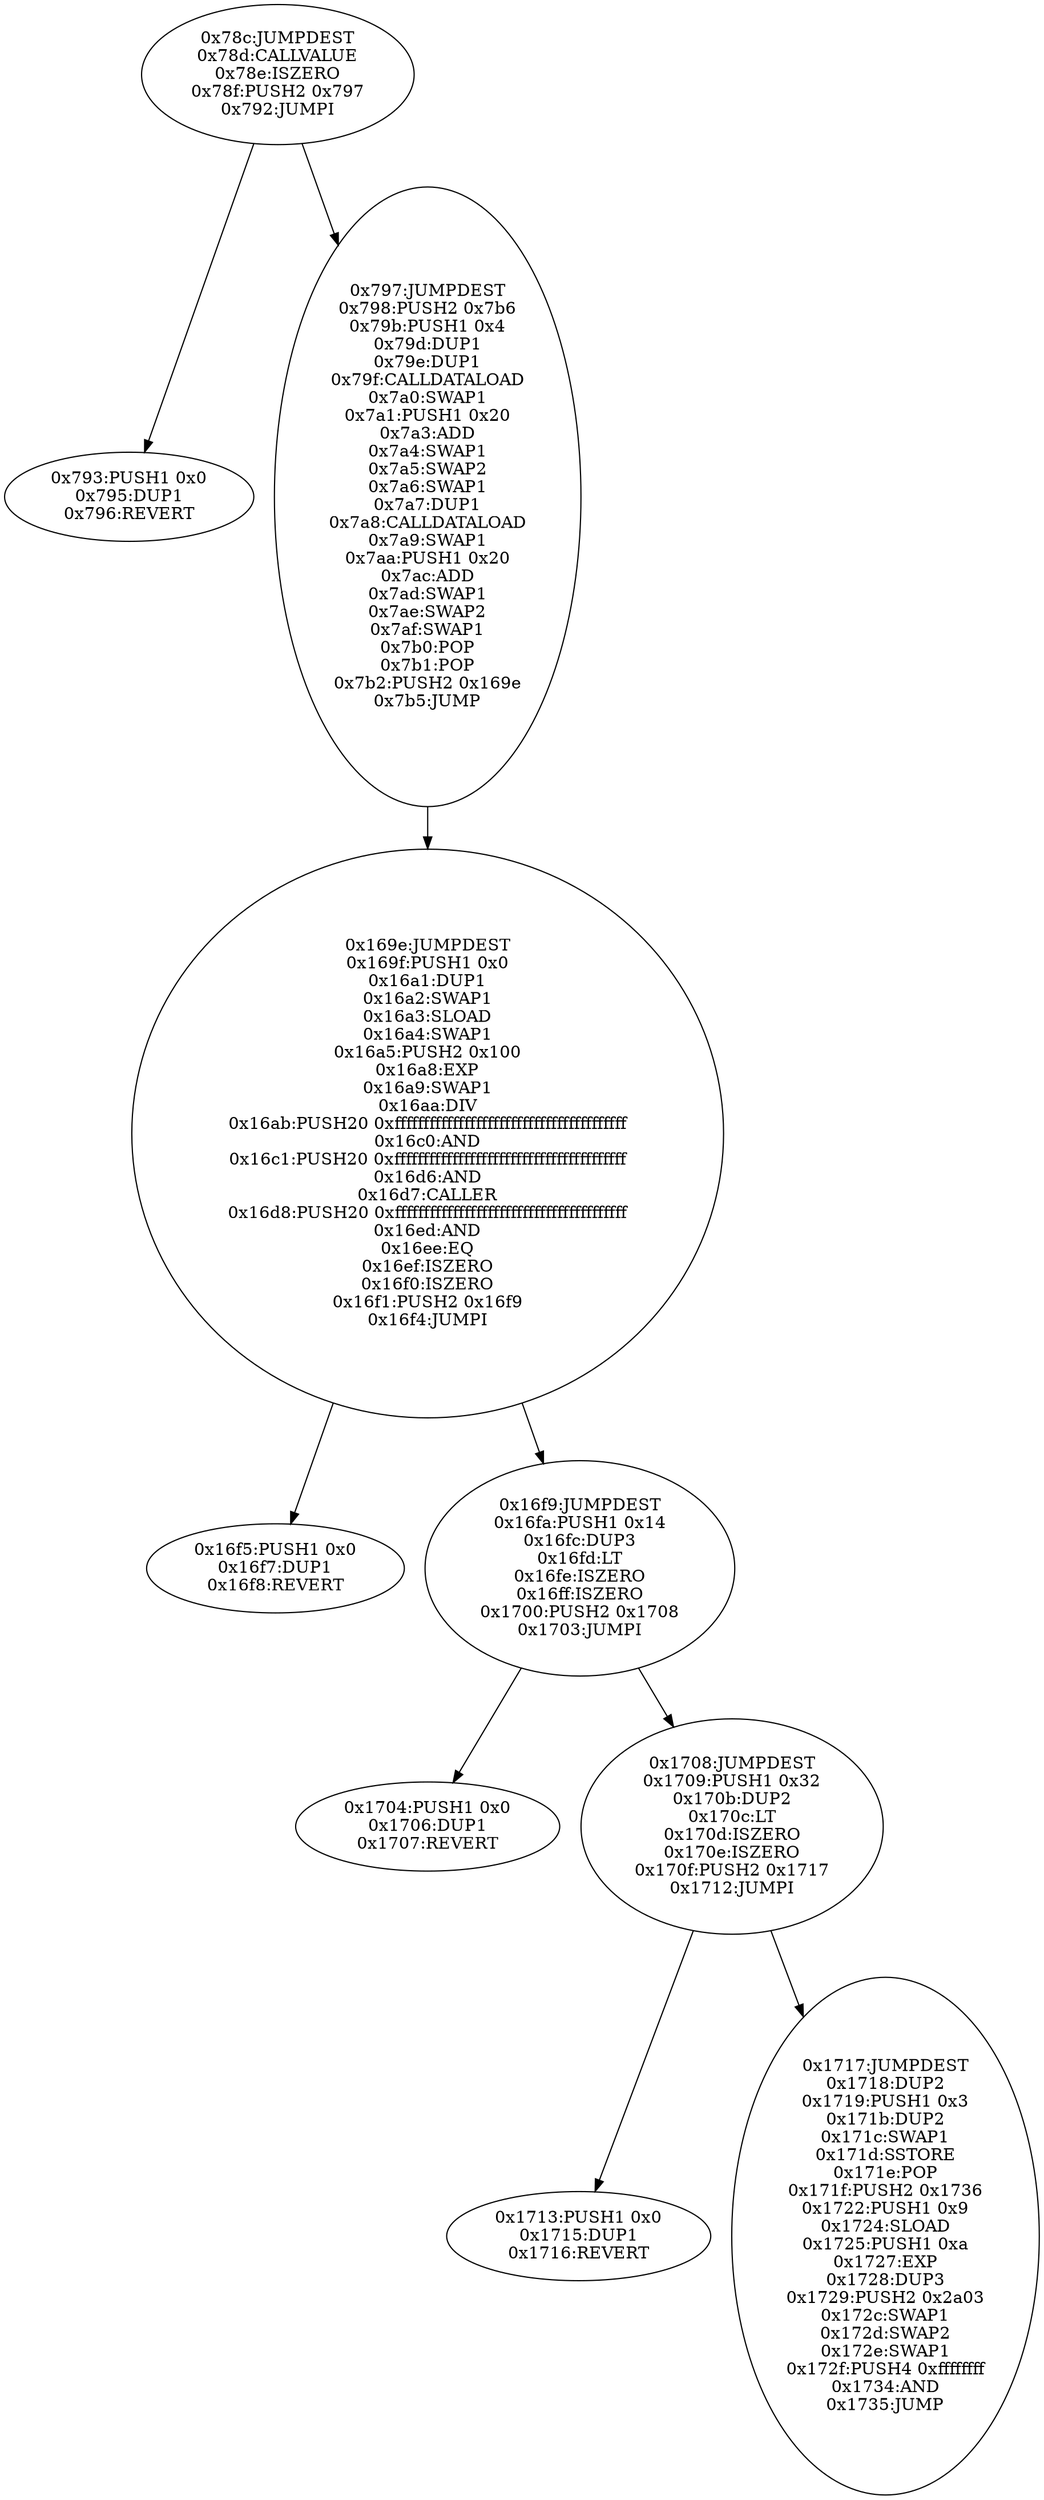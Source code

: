 digraph{
1932[label="0x78c:JUMPDEST
0x78d:CALLVALUE
0x78e:ISZERO
0x78f:PUSH2 0x797
0x792:JUMPI"]
1932 -> 1939
1932 -> 1943
1939[label="0x793:PUSH1 0x0
0x795:DUP1
0x796:REVERT"]
1943[label="0x797:JUMPDEST
0x798:PUSH2 0x7b6
0x79b:PUSH1 0x4
0x79d:DUP1
0x79e:DUP1
0x79f:CALLDATALOAD
0x7a0:SWAP1
0x7a1:PUSH1 0x20
0x7a3:ADD
0x7a4:SWAP1
0x7a5:SWAP2
0x7a6:SWAP1
0x7a7:DUP1
0x7a8:CALLDATALOAD
0x7a9:SWAP1
0x7aa:PUSH1 0x20
0x7ac:ADD
0x7ad:SWAP1
0x7ae:SWAP2
0x7af:SWAP1
0x7b0:POP
0x7b1:POP
0x7b2:PUSH2 0x169e
0x7b5:JUMP"]
1943 -> 5790
5790[label="0x169e:JUMPDEST
0x169f:PUSH1 0x0
0x16a1:DUP1
0x16a2:SWAP1
0x16a3:SLOAD
0x16a4:SWAP1
0x16a5:PUSH2 0x100
0x16a8:EXP
0x16a9:SWAP1
0x16aa:DIV
0x16ab:PUSH20 0xffffffffffffffffffffffffffffffffffffffff
0x16c0:AND
0x16c1:PUSH20 0xffffffffffffffffffffffffffffffffffffffff
0x16d6:AND
0x16d7:CALLER
0x16d8:PUSH20 0xffffffffffffffffffffffffffffffffffffffff
0x16ed:AND
0x16ee:EQ
0x16ef:ISZERO
0x16f0:ISZERO
0x16f1:PUSH2 0x16f9
0x16f4:JUMPI"]
5790 -> 5877
5790 -> 5881
5877[label="0x16f5:PUSH1 0x0
0x16f7:DUP1
0x16f8:REVERT"]
5881[label="0x16f9:JUMPDEST
0x16fa:PUSH1 0x14
0x16fc:DUP3
0x16fd:LT
0x16fe:ISZERO
0x16ff:ISZERO
0x1700:PUSH2 0x1708
0x1703:JUMPI"]
5881 -> 5892
5881 -> 5896
5892[label="0x1704:PUSH1 0x0
0x1706:DUP1
0x1707:REVERT"]
5896[label="0x1708:JUMPDEST
0x1709:PUSH1 0x32
0x170b:DUP2
0x170c:LT
0x170d:ISZERO
0x170e:ISZERO
0x170f:PUSH2 0x1717
0x1712:JUMPI"]
5896 -> 5907
5896 -> 5911
5907[label="0x1713:PUSH1 0x0
0x1715:DUP1
0x1716:REVERT"]
5911[label="0x1717:JUMPDEST
0x1718:DUP2
0x1719:PUSH1 0x3
0x171b:DUP2
0x171c:SWAP1
0x171d:SSTORE
0x171e:POP
0x171f:PUSH2 0x1736
0x1722:PUSH1 0x9
0x1724:SLOAD
0x1725:PUSH1 0xa
0x1727:EXP
0x1728:DUP3
0x1729:PUSH2 0x2a03
0x172c:SWAP1
0x172d:SWAP2
0x172e:SWAP1
0x172f:PUSH4 0xffffffff
0x1734:AND
0x1735:JUMP"]

}
